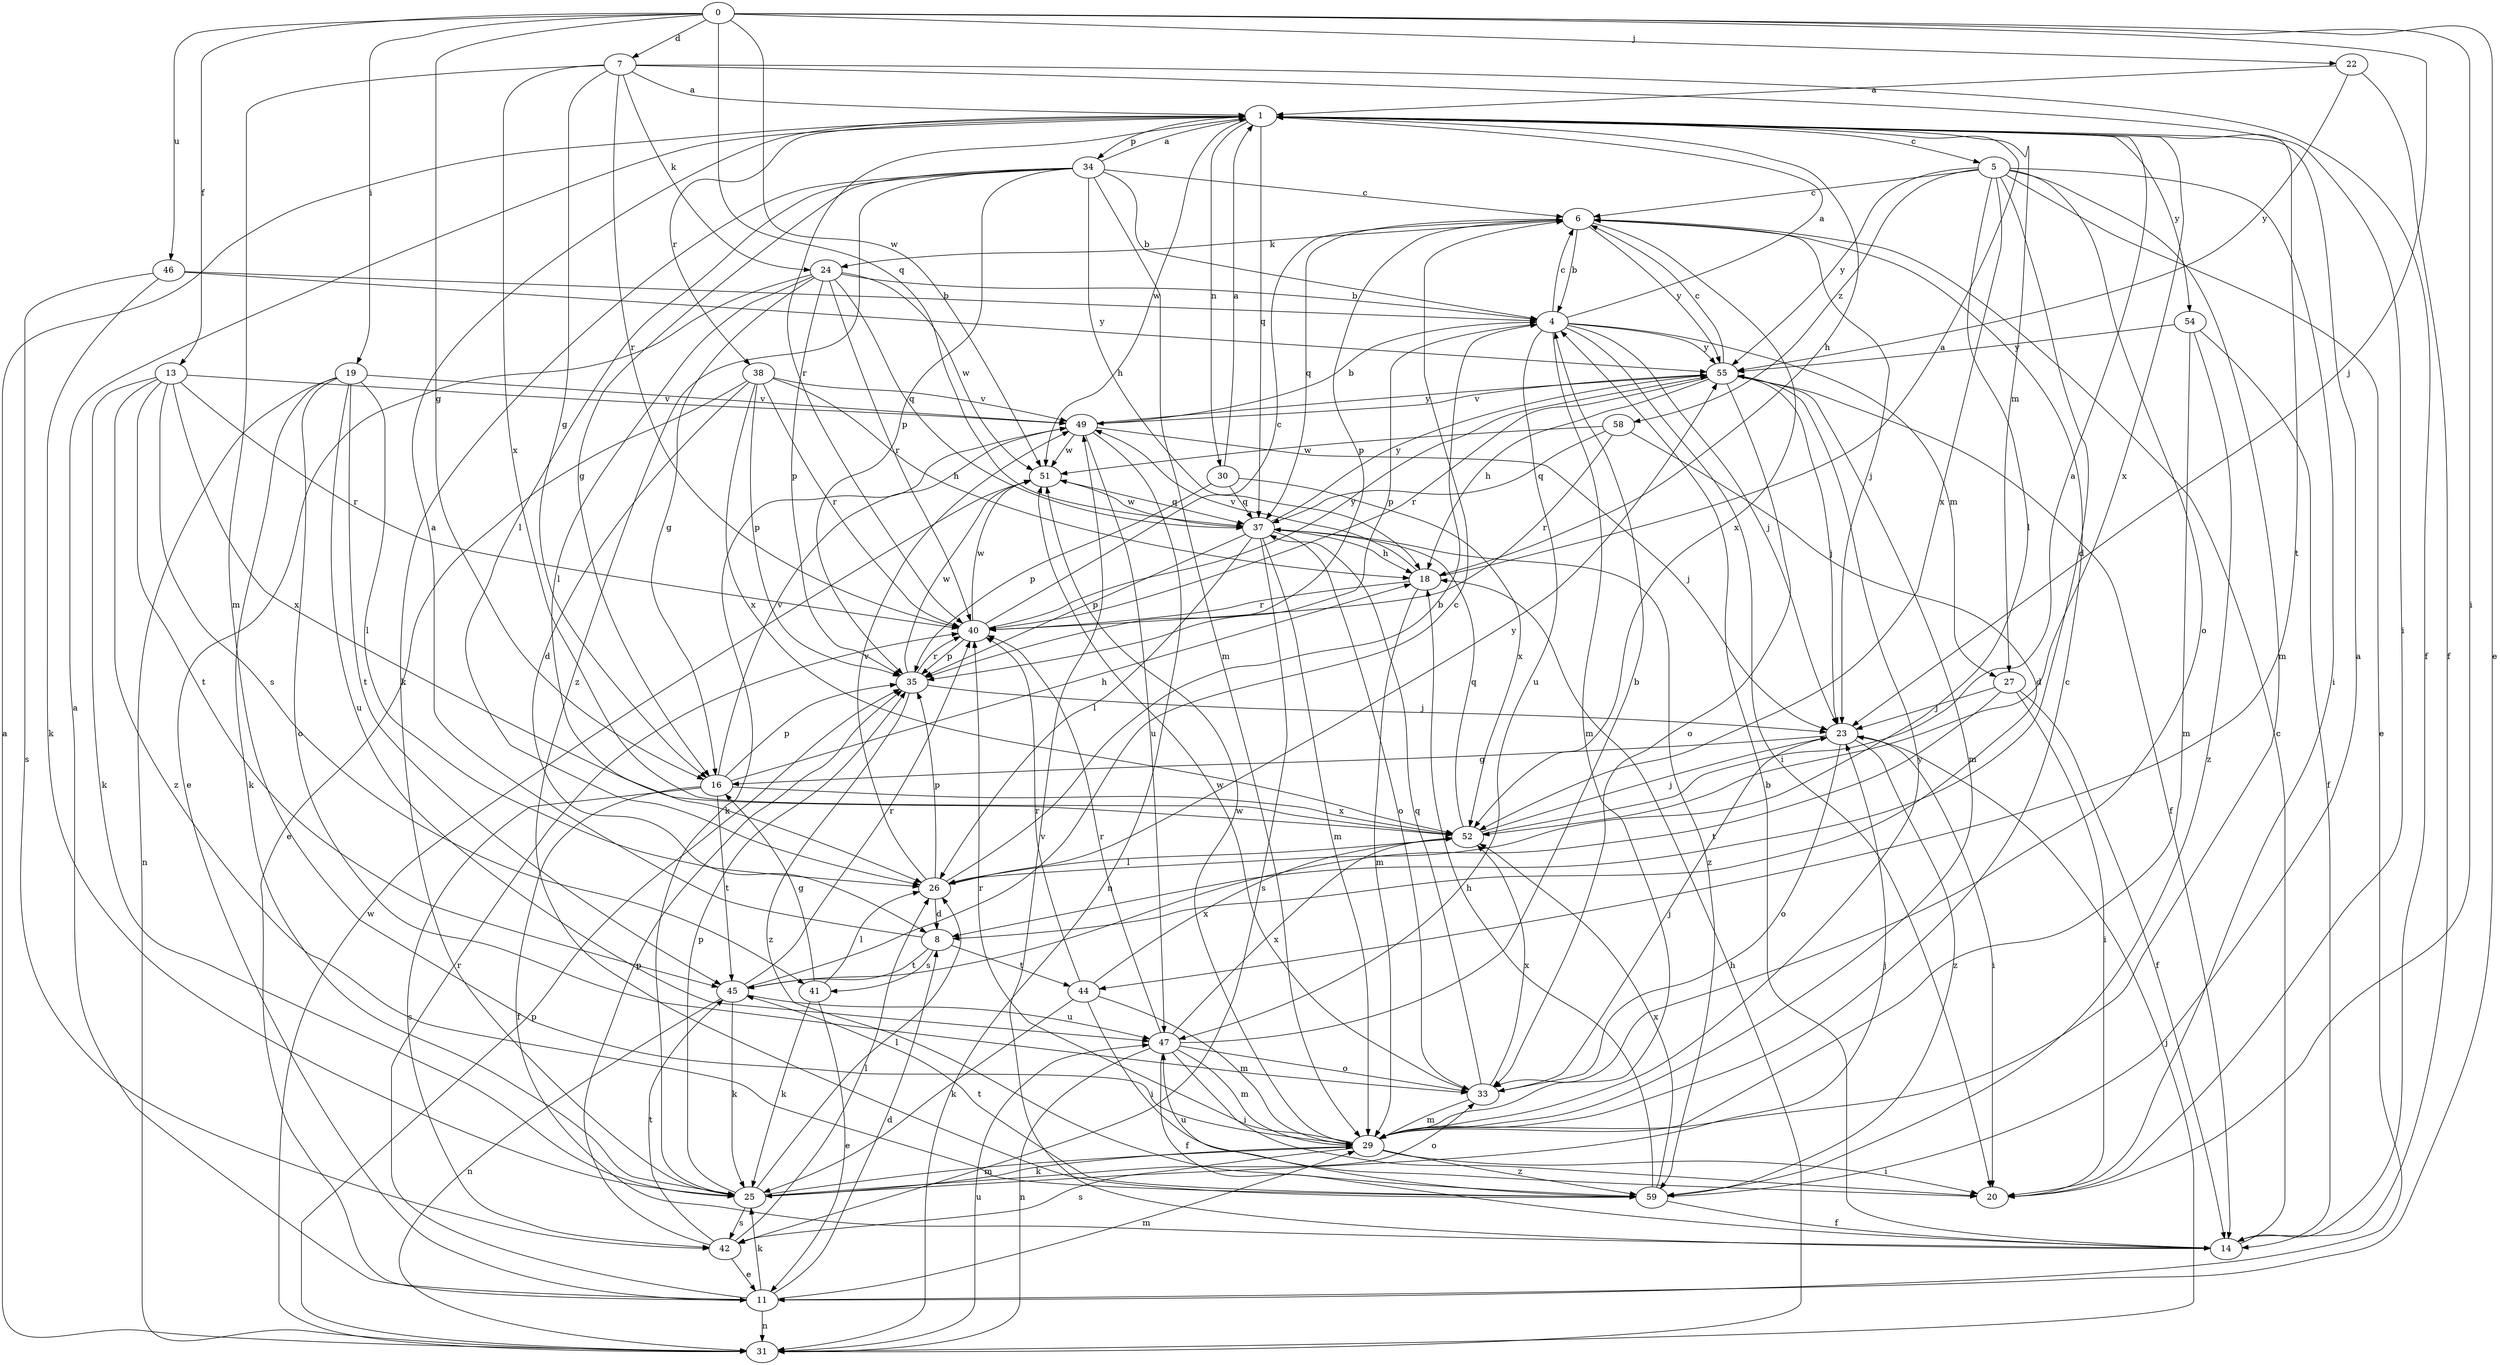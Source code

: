 strict digraph  {
0;
1;
4;
5;
6;
7;
8;
11;
13;
14;
16;
18;
19;
20;
22;
23;
24;
25;
26;
27;
29;
30;
31;
33;
34;
35;
37;
38;
40;
41;
42;
44;
45;
46;
47;
49;
51;
52;
54;
55;
58;
59;
0 -> 7  [label=d];
0 -> 11  [label=e];
0 -> 13  [label=f];
0 -> 16  [label=g];
0 -> 19  [label=i];
0 -> 20  [label=i];
0 -> 22  [label=j];
0 -> 23  [label=j];
0 -> 37  [label=q];
0 -> 46  [label=u];
0 -> 51  [label=w];
1 -> 5  [label=c];
1 -> 18  [label=h];
1 -> 27  [label=m];
1 -> 30  [label=n];
1 -> 34  [label=p];
1 -> 37  [label=q];
1 -> 38  [label=r];
1 -> 40  [label=r];
1 -> 44  [label=t];
1 -> 51  [label=w];
1 -> 52  [label=x];
1 -> 54  [label=y];
4 -> 1  [label=a];
4 -> 6  [label=c];
4 -> 20  [label=i];
4 -> 23  [label=j];
4 -> 27  [label=m];
4 -> 29  [label=m];
4 -> 35  [label=p];
4 -> 47  [label=u];
4 -> 55  [label=y];
5 -> 6  [label=c];
5 -> 8  [label=d];
5 -> 11  [label=e];
5 -> 20  [label=i];
5 -> 26  [label=l];
5 -> 29  [label=m];
5 -> 33  [label=o];
5 -> 52  [label=x];
5 -> 55  [label=y];
5 -> 58  [label=z];
6 -> 4  [label=b];
6 -> 23  [label=j];
6 -> 24  [label=k];
6 -> 35  [label=p];
6 -> 37  [label=q];
6 -> 52  [label=x];
6 -> 55  [label=y];
7 -> 1  [label=a];
7 -> 14  [label=f];
7 -> 16  [label=g];
7 -> 20  [label=i];
7 -> 24  [label=k];
7 -> 29  [label=m];
7 -> 40  [label=r];
7 -> 52  [label=x];
8 -> 1  [label=a];
8 -> 41  [label=s];
8 -> 44  [label=t];
8 -> 45  [label=t];
11 -> 1  [label=a];
11 -> 8  [label=d];
11 -> 25  [label=k];
11 -> 29  [label=m];
11 -> 31  [label=n];
11 -> 40  [label=r];
13 -> 25  [label=k];
13 -> 40  [label=r];
13 -> 41  [label=s];
13 -> 45  [label=t];
13 -> 49  [label=v];
13 -> 52  [label=x];
13 -> 59  [label=z];
14 -> 4  [label=b];
14 -> 6  [label=c];
14 -> 49  [label=v];
16 -> 14  [label=f];
16 -> 18  [label=h];
16 -> 35  [label=p];
16 -> 42  [label=s];
16 -> 45  [label=t];
16 -> 49  [label=v];
16 -> 52  [label=x];
18 -> 1  [label=a];
18 -> 29  [label=m];
18 -> 40  [label=r];
18 -> 49  [label=v];
19 -> 25  [label=k];
19 -> 26  [label=l];
19 -> 31  [label=n];
19 -> 33  [label=o];
19 -> 45  [label=t];
19 -> 47  [label=u];
19 -> 49  [label=v];
22 -> 1  [label=a];
22 -> 14  [label=f];
22 -> 55  [label=y];
23 -> 16  [label=g];
23 -> 20  [label=i];
23 -> 33  [label=o];
23 -> 59  [label=z];
24 -> 4  [label=b];
24 -> 11  [label=e];
24 -> 16  [label=g];
24 -> 26  [label=l];
24 -> 35  [label=p];
24 -> 37  [label=q];
24 -> 40  [label=r];
24 -> 51  [label=w];
25 -> 23  [label=j];
25 -> 26  [label=l];
25 -> 29  [label=m];
25 -> 33  [label=o];
25 -> 35  [label=p];
25 -> 42  [label=s];
26 -> 4  [label=b];
26 -> 8  [label=d];
26 -> 35  [label=p];
26 -> 49  [label=v];
26 -> 55  [label=y];
27 -> 14  [label=f];
27 -> 20  [label=i];
27 -> 23  [label=j];
27 -> 45  [label=t];
29 -> 6  [label=c];
29 -> 20  [label=i];
29 -> 25  [label=k];
29 -> 40  [label=r];
29 -> 42  [label=s];
29 -> 51  [label=w];
29 -> 55  [label=y];
29 -> 59  [label=z];
30 -> 1  [label=a];
30 -> 35  [label=p];
30 -> 37  [label=q];
30 -> 52  [label=x];
31 -> 1  [label=a];
31 -> 18  [label=h];
31 -> 23  [label=j];
31 -> 35  [label=p];
31 -> 47  [label=u];
31 -> 51  [label=w];
33 -> 23  [label=j];
33 -> 29  [label=m];
33 -> 37  [label=q];
33 -> 51  [label=w];
33 -> 52  [label=x];
34 -> 1  [label=a];
34 -> 4  [label=b];
34 -> 6  [label=c];
34 -> 16  [label=g];
34 -> 18  [label=h];
34 -> 25  [label=k];
34 -> 26  [label=l];
34 -> 29  [label=m];
34 -> 35  [label=p];
34 -> 59  [label=z];
35 -> 23  [label=j];
35 -> 40  [label=r];
35 -> 51  [label=w];
35 -> 59  [label=z];
37 -> 18  [label=h];
37 -> 26  [label=l];
37 -> 29  [label=m];
37 -> 33  [label=o];
37 -> 35  [label=p];
37 -> 42  [label=s];
37 -> 51  [label=w];
37 -> 55  [label=y];
37 -> 59  [label=z];
38 -> 8  [label=d];
38 -> 11  [label=e];
38 -> 18  [label=h];
38 -> 35  [label=p];
38 -> 40  [label=r];
38 -> 49  [label=v];
38 -> 52  [label=x];
40 -> 6  [label=c];
40 -> 35  [label=p];
40 -> 51  [label=w];
40 -> 55  [label=y];
41 -> 11  [label=e];
41 -> 16  [label=g];
41 -> 25  [label=k];
41 -> 26  [label=l];
42 -> 11  [label=e];
42 -> 26  [label=l];
42 -> 35  [label=p];
42 -> 45  [label=t];
44 -> 20  [label=i];
44 -> 25  [label=k];
44 -> 29  [label=m];
44 -> 40  [label=r];
44 -> 52  [label=x];
45 -> 6  [label=c];
45 -> 25  [label=k];
45 -> 31  [label=n];
45 -> 40  [label=r];
45 -> 47  [label=u];
46 -> 4  [label=b];
46 -> 25  [label=k];
46 -> 42  [label=s];
46 -> 55  [label=y];
47 -> 4  [label=b];
47 -> 14  [label=f];
47 -> 20  [label=i];
47 -> 29  [label=m];
47 -> 31  [label=n];
47 -> 33  [label=o];
47 -> 40  [label=r];
47 -> 52  [label=x];
49 -> 4  [label=b];
49 -> 23  [label=j];
49 -> 25  [label=k];
49 -> 31  [label=n];
49 -> 47  [label=u];
49 -> 51  [label=w];
49 -> 55  [label=y];
51 -> 37  [label=q];
52 -> 1  [label=a];
52 -> 23  [label=j];
52 -> 26  [label=l];
52 -> 37  [label=q];
54 -> 14  [label=f];
54 -> 29  [label=m];
54 -> 55  [label=y];
54 -> 59  [label=z];
55 -> 6  [label=c];
55 -> 14  [label=f];
55 -> 18  [label=h];
55 -> 23  [label=j];
55 -> 29  [label=m];
55 -> 33  [label=o];
55 -> 40  [label=r];
55 -> 49  [label=v];
58 -> 8  [label=d];
58 -> 37  [label=q];
58 -> 40  [label=r];
58 -> 51  [label=w];
59 -> 1  [label=a];
59 -> 14  [label=f];
59 -> 18  [label=h];
59 -> 45  [label=t];
59 -> 47  [label=u];
59 -> 52  [label=x];
}
